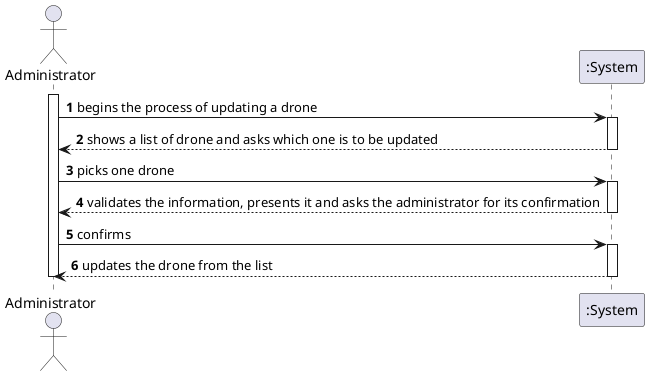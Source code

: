 @startuml 

autonumber
actor "Administrator" as ADM

activate ADM
ADM -> ":System" : begins the process of updating a drone
activate ":System"
":System" --> ADM : shows a list of drone and asks which one is to be updated
deactivate ":System"

ADM -> ":System" : picks one drone
activate ":System"
":System" --> ADM : validates the information, presents it and asks the administrator for its confirmation
deactivate ":System"

ADM -> ":System" : confirms
activate ":System"
":System" --> ADM : updates the drone from the list
deactivate ":System"

deactivate ADM

@enduml